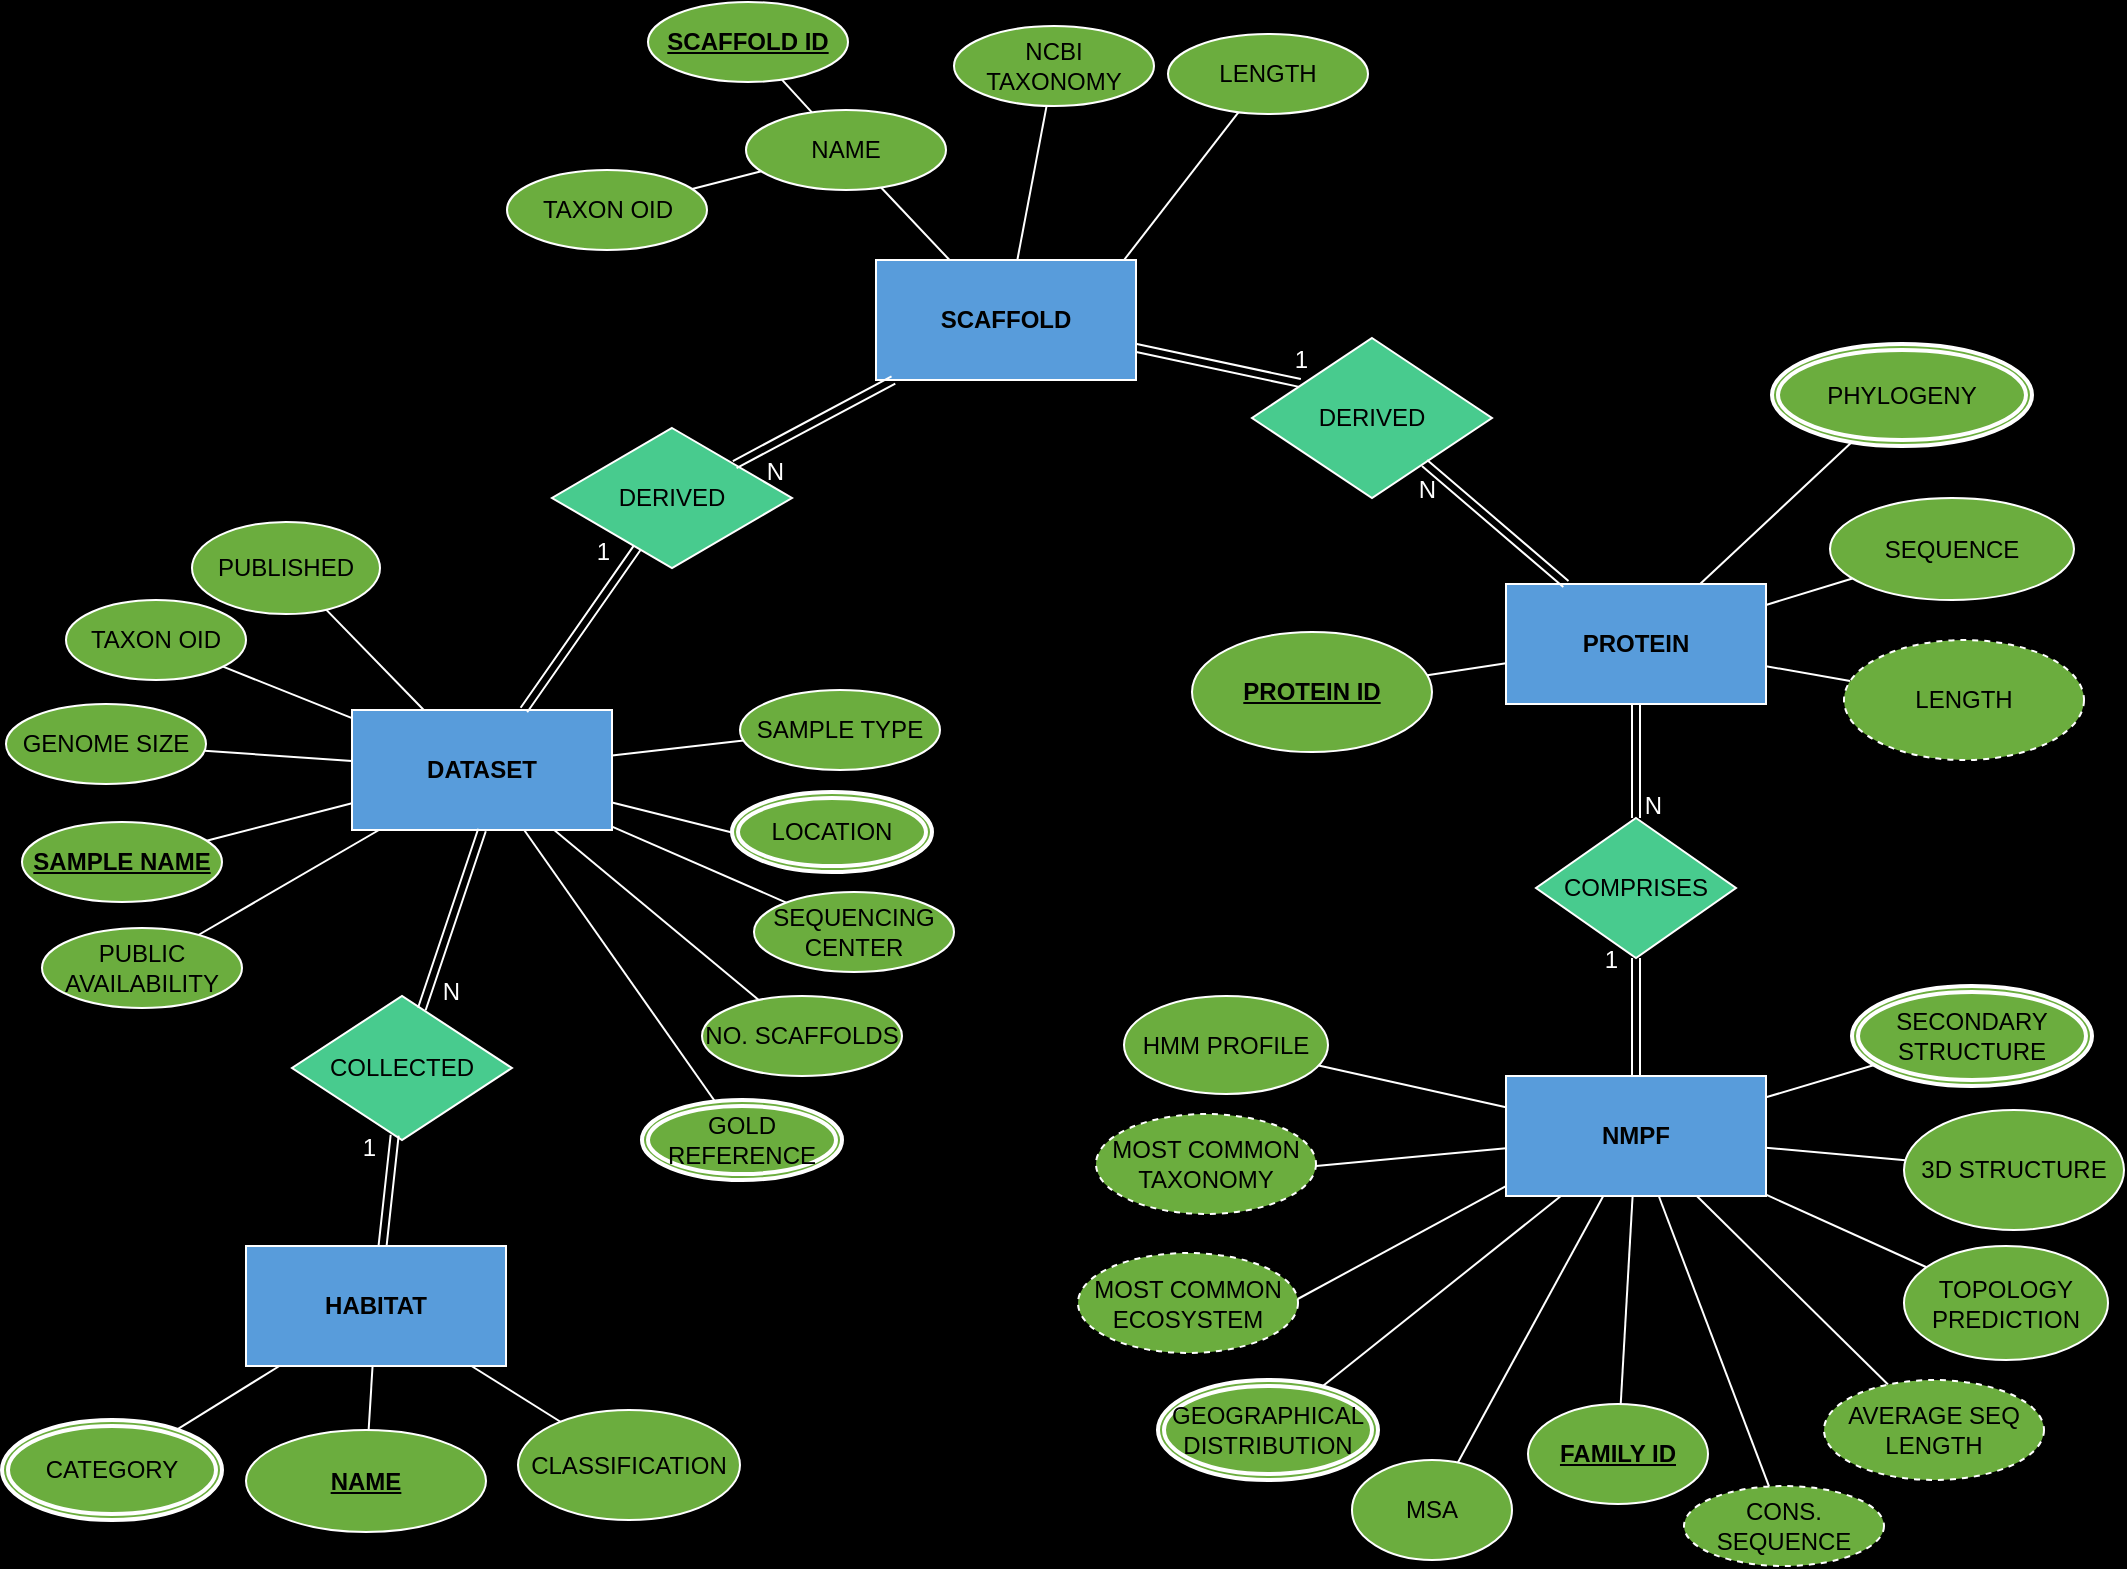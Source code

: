 <mxfile version="22.0.4" type="github">
  <diagram id="R2lEEEUBdFMjLlhIrx00" name="Page-1">
    <mxGraphModel dx="1266" dy="754" grid="0" gridSize="10" guides="1" tooltips="1" connect="0" arrows="1" fold="1" page="1" pageScale="1" pageWidth="1100" pageHeight="850" background="#000000" math="0" shadow="0" extFonts="Permanent Marker^https://fonts.googleapis.com/css?family=Permanent+Marker">
      <root>
        <mxCell id="0" />
        <mxCell id="1" parent="0" />
        <mxCell id="Yh4BVkky_7kEf2Jk04-v-1" value="NMPF" style="rounded=0;whiteSpace=wrap;html=1;labelBackgroundColor=none;fontFamily=Helvetica;strokeColor=#FFFFFF;fillColor=#589cdb;fontColor=#000000;fontStyle=1;" parent="1" vertex="1">
          <mxGeometry x="762" y="547" width="130" height="60" as="geometry" />
        </mxCell>
        <mxCell id="0KlBq7H0z7ffkpI3OsFQ-44" style="edgeStyle=none;shape=connector;rounded=0;orthogonalLoop=1;jettySize=auto;html=1;labelBackgroundColor=default;strokeColor=#FFFFFF;align=center;verticalAlign=middle;fontFamily=Helvetica;fontSize=11;fontColor=default;endArrow=none;endFill=0;" parent="1" source="Yh4BVkky_7kEf2Jk04-v-4" target="Yh4BVkky_7kEf2Jk04-v-1" edge="1">
          <mxGeometry relative="1" as="geometry" />
        </mxCell>
        <mxCell id="Yh4BVkky_7kEf2Jk04-v-4" value="MSA" style="ellipse;whiteSpace=wrap;html=1;rounded=0;labelBackgroundColor=none;fontFamily=Helvetica;strokeColor=#FFFFFF;fillColor=#6bad3e;gradientColor=none;fontColor=#000000;labelBorderColor=none;fontStyle=0;" parent="1" vertex="1">
          <mxGeometry x="685" y="739" width="80" height="50" as="geometry" />
        </mxCell>
        <mxCell id="0KlBq7H0z7ffkpI3OsFQ-39" style="edgeStyle=none;shape=connector;rounded=0;orthogonalLoop=1;jettySize=auto;html=1;labelBackgroundColor=default;strokeColor=#FFFFFF;align=center;verticalAlign=middle;fontFamily=Helvetica;fontSize=11;fontColor=default;endArrow=none;endFill=0;" parent="1" source="Yh4BVkky_7kEf2Jk04-v-5" target="Yh4BVkky_7kEf2Jk04-v-1" edge="1">
          <mxGeometry relative="1" as="geometry" />
        </mxCell>
        <mxCell id="Yh4BVkky_7kEf2Jk04-v-5" value="HMM PROFILE" style="ellipse;whiteSpace=wrap;html=1;rounded=0;labelBackgroundColor=none;fontFamily=Helvetica;strokeColor=#FFFFFF;fillColor=#6bad3e;fontColor=#000000;labelBorderColor=none;fontStyle=0;" parent="1" vertex="1">
          <mxGeometry x="571" y="507" width="102" height="49" as="geometry" />
        </mxCell>
        <mxCell id="0KlBq7H0z7ffkpI3OsFQ-48" style="edgeStyle=none;shape=connector;rounded=0;orthogonalLoop=1;jettySize=auto;html=1;labelBackgroundColor=default;strokeColor=#FFFFFF;align=center;verticalAlign=middle;fontFamily=Helvetica;fontSize=11;fontColor=default;endArrow=none;endFill=0;" parent="1" source="Yh4BVkky_7kEf2Jk04-v-7" target="Yh4BVkky_7kEf2Jk04-v-1" edge="1">
          <mxGeometry relative="1" as="geometry" />
        </mxCell>
        <mxCell id="Yh4BVkky_7kEf2Jk04-v-7" value="TOPOLOGY PREDICTION" style="ellipse;whiteSpace=wrap;html=1;rounded=0;labelBackgroundColor=none;direction=west;fontFamily=Helvetica;strokeColor=#FFFFFF;fillColor=#6bad3e;fontColor=#000000;labelBorderColor=none;fontStyle=0;" parent="1" vertex="1">
          <mxGeometry x="961" y="632" width="102" height="57" as="geometry" />
        </mxCell>
        <mxCell id="0KlBq7H0z7ffkpI3OsFQ-45" style="edgeStyle=none;shape=connector;rounded=0;orthogonalLoop=1;jettySize=auto;html=1;labelBackgroundColor=default;strokeColor=#FFFFFF;align=center;verticalAlign=middle;fontFamily=Helvetica;fontSize=11;fontColor=default;endArrow=none;endFill=0;" parent="1" source="Yh4BVkky_7kEf2Jk04-v-11" target="Yh4BVkky_7kEf2Jk04-v-1" edge="1">
          <mxGeometry relative="1" as="geometry" />
        </mxCell>
        <mxCell id="Yh4BVkky_7kEf2Jk04-v-11" value="&lt;u&gt;&lt;b&gt;FAMILY ID&lt;/b&gt;&lt;/u&gt;" style="ellipse;whiteSpace=wrap;html=1;rounded=0;labelBackgroundColor=none;fontFamily=Helvetica;fillColor=#6bad3e;gradientColor=none;strokeColor=#FFFFFF;fontColor=#000000;labelBorderColor=none;fontStyle=0;" parent="1" vertex="1">
          <mxGeometry x="773" y="711" width="90" height="50" as="geometry" />
        </mxCell>
        <mxCell id="Yh4BVkky_7kEf2Jk04-v-29" value="&lt;div&gt;PROTEIN&lt;/div&gt;" style="rounded=0;whiteSpace=wrap;html=1;labelBackgroundColor=none;fontFamily=Helvetica;labelBorderColor=none;fillColor=#589cdb;strokeColor=#FFFFFF;fontColor=#000000;fontStyle=1;" parent="1" vertex="1">
          <mxGeometry x="762" y="301" width="130" height="60" as="geometry" />
        </mxCell>
        <mxCell id="Yh4BVkky_7kEf2Jk04-v-31" value="COMPRISES" style="rhombus;whiteSpace=wrap;html=1;rounded=0;labelBackgroundColor=none;fontFamily=Helvetica;fillColor=#48cb8e;strokeColor=#FFFFFF;fontColor=#000000;" parent="1" vertex="1">
          <mxGeometry x="777" y="418" width="100" height="70" as="geometry" />
        </mxCell>
        <mxCell id="0KlBq7H0z7ffkpI3OsFQ-36" style="edgeStyle=none;shape=connector;rounded=0;orthogonalLoop=1;jettySize=auto;html=1;labelBackgroundColor=default;strokeColor=#FFFFFF;align=center;verticalAlign=middle;fontFamily=Helvetica;fontSize=11;fontColor=default;endArrow=none;endFill=0;" parent="1" source="_KlqRlnfx3LXGcyiwgws-1" target="Yh4BVkky_7kEf2Jk04-v-29" edge="1">
          <mxGeometry relative="1" as="geometry" />
        </mxCell>
        <mxCell id="_KlqRlnfx3LXGcyiwgws-1" value="SEQUENCE" style="ellipse;whiteSpace=wrap;html=1;labelBackgroundColor=none;fontFamily=Helvetica;labelBorderColor=none;fillColor=#6bad3e;strokeColor=#FFFFFF;fontColor=#000000;fontStyle=0;" parent="1" vertex="1">
          <mxGeometry x="924" y="258" width="122" height="51" as="geometry" />
        </mxCell>
        <mxCell id="0KlBq7H0z7ffkpI3OsFQ-38" style="edgeStyle=none;shape=connector;rounded=0;orthogonalLoop=1;jettySize=auto;html=1;labelBackgroundColor=default;strokeColor=#FFFFFF;align=center;verticalAlign=middle;fontFamily=Helvetica;fontSize=11;fontColor=default;endArrow=none;endFill=0;" parent="1" source="_KlqRlnfx3LXGcyiwgws-3" target="Yh4BVkky_7kEf2Jk04-v-29" edge="1">
          <mxGeometry relative="1" as="geometry" />
        </mxCell>
        <mxCell id="_KlqRlnfx3LXGcyiwgws-3" value="&lt;span&gt;&lt;u&gt;&lt;b&gt;PROTEIN ID&lt;/b&gt;&lt;/u&gt;&lt;/span&gt;" style="ellipse;whiteSpace=wrap;html=1;labelBackgroundColor=none;fontFamily=Helvetica;labelBorderColor=none;fillColor=#6bad3e;strokeColor=#FFFFFF;fontColor=#000000;fontStyle=0" parent="1" vertex="1">
          <mxGeometry x="605" y="325" width="120" height="60" as="geometry" />
        </mxCell>
        <mxCell id="d79e8XBhKQ2igxdSj6Hg-14" value="HABITAT" style="rounded=0;whiteSpace=wrap;html=1;labelBackgroundColor=none;fontFamily=Helvetica;fillColor=#589cdb;fontColor=#000000;strokeColor=#FFFFFF;fontStyle=1" parent="1" vertex="1">
          <mxGeometry x="132" y="632" width="130" height="60" as="geometry" />
        </mxCell>
        <mxCell id="d79e8XBhKQ2igxdSj6Hg-15" value="SCAFFOLD" style="rounded=0;whiteSpace=wrap;html=1;labelBackgroundColor=none;fontFamily=Helvetica;labelBorderColor=none;fillColor=#589cdb;strokeColor=#FFFFFF;fontColor=#000000;fontStyle=1;" parent="1" vertex="1">
          <mxGeometry x="447" y="139" width="130" height="60" as="geometry" />
        </mxCell>
        <mxCell id="d79e8XBhKQ2igxdSj6Hg-16" value="DATASET" style="rounded=0;whiteSpace=wrap;html=1;labelBackgroundColor=none;fontFamily=Helvetica;fillColor=#589cdb;strokeColor=#FFFFFF;fontColor=#000000;fontStyle=1;" parent="1" vertex="1">
          <mxGeometry x="185" y="364" width="130" height="60" as="geometry" />
        </mxCell>
        <mxCell id="0KlBq7H0z7ffkpI3OsFQ-49" style="edgeStyle=none;shape=connector;rounded=0;orthogonalLoop=1;jettySize=auto;html=1;labelBackgroundColor=default;strokeColor=#FFFFFF;align=center;verticalAlign=middle;fontFamily=Helvetica;fontSize=11;fontColor=default;endArrow=none;endFill=0;" parent="1" source="7EveSGwWqRpmitjXYDmx-1" target="Yh4BVkky_7kEf2Jk04-v-1" edge="1">
          <mxGeometry relative="1" as="geometry" />
        </mxCell>
        <mxCell id="7EveSGwWqRpmitjXYDmx-1" value="3D STRUCTURE" style="ellipse;whiteSpace=wrap;html=1;align=center;labelBackgroundColor=none;fontFamily=Helvetica;fillColor=#6bad3e;strokeColor=#FFFFFF;fontColor=#000000;labelBorderColor=none;fontStyle=0;" parent="1" vertex="1">
          <mxGeometry x="961" y="564" width="110" height="60" as="geometry" />
        </mxCell>
        <mxCell id="0KlBq7H0z7ffkpI3OsFQ-20" style="edgeStyle=none;shape=connector;rounded=0;orthogonalLoop=1;jettySize=auto;html=1;labelBackgroundColor=default;strokeColor=#FFFFFF;align=center;verticalAlign=middle;fontFamily=Helvetica;fontSize=11;fontColor=default;endArrow=none;endFill=0;" parent="1" source="d79e8XBhKQ2igxdSj6Hg-28" target="d79e8XBhKQ2igxdSj6Hg-16" edge="1">
          <mxGeometry relative="1" as="geometry" />
        </mxCell>
        <mxCell id="d79e8XBhKQ2igxdSj6Hg-28" value="TAXON OID" style="ellipse;whiteSpace=wrap;html=1;align=center;labelBackgroundColor=none;fontFamily=Helvetica;fillColor=#6bad3e;strokeColor=#FFFFFF;fontColor=#000000;labelBorderColor=none;fontStyle=0;" parent="1" vertex="1">
          <mxGeometry x="42" y="309" width="90" height="40" as="geometry" />
        </mxCell>
        <mxCell id="0KlBq7H0z7ffkpI3OsFQ-31" style="edgeStyle=none;shape=connector;rounded=0;orthogonalLoop=1;jettySize=auto;html=1;labelBackgroundColor=default;strokeColor=#FFFFFF;align=center;verticalAlign=middle;fontFamily=Helvetica;fontSize=11;fontColor=default;endArrow=none;endFill=0;" parent="1" source="d79e8XBhKQ2igxdSj6Hg-29" target="R8yv3j7y8IBAC_rJrTb6-1" edge="1">
          <mxGeometry relative="1" as="geometry" />
        </mxCell>
        <mxCell id="d79e8XBhKQ2igxdSj6Hg-29" value="&lt;u&gt;&lt;b&gt;SCAFFOLD ID&lt;/b&gt;&lt;/u&gt;" style="ellipse;whiteSpace=wrap;html=1;align=center;labelBackgroundColor=none;fontFamily=Helvetica;strokeColor=#FFFFFF;fillColor=#6bad3e;fontColor=#000000;labelBorderColor=none;fontStyle=0;" parent="1" vertex="1">
          <mxGeometry x="333" y="10" width="100" height="40" as="geometry" />
        </mxCell>
        <mxCell id="0KlBq7H0z7ffkpI3OsFQ-34" style="edgeStyle=none;shape=connector;rounded=0;orthogonalLoop=1;jettySize=auto;html=1;labelBackgroundColor=default;strokeColor=#FFFFFF;align=center;verticalAlign=middle;fontFamily=Helvetica;fontSize=11;fontColor=default;endArrow=none;endFill=0;entryX=0.954;entryY=0;entryDx=0;entryDy=0;entryPerimeter=0;" parent="1" source="d79e8XBhKQ2igxdSj6Hg-36" target="d79e8XBhKQ2igxdSj6Hg-15" edge="1">
          <mxGeometry relative="1" as="geometry" />
        </mxCell>
        <mxCell id="d79e8XBhKQ2igxdSj6Hg-36" value="LENGTH" style="ellipse;whiteSpace=wrap;html=1;align=center;labelBackgroundColor=none;fontFamily=Helvetica;labelBorderColor=none;fillColor=#6bad3e;strokeColor=#FFFFFF;fontColor=#000000;fontStyle=0;" parent="1" vertex="1">
          <mxGeometry x="593" y="26" width="100" height="40" as="geometry" />
        </mxCell>
        <mxCell id="0KlBq7H0z7ffkpI3OsFQ-33" style="edgeStyle=none;shape=connector;rounded=0;orthogonalLoop=1;jettySize=auto;html=1;labelBackgroundColor=default;strokeColor=#FFFFFF;align=center;verticalAlign=middle;fontFamily=Helvetica;fontSize=11;fontColor=default;endArrow=none;endFill=0;" parent="1" source="d79e8XBhKQ2igxdSj6Hg-38" target="d79e8XBhKQ2igxdSj6Hg-15" edge="1">
          <mxGeometry relative="1" as="geometry" />
        </mxCell>
        <mxCell id="d79e8XBhKQ2igxdSj6Hg-38" value="NCBI TAXONOMY" style="ellipse;whiteSpace=wrap;html=1;align=center;labelBackgroundColor=none;fontFamily=Helvetica;labelBorderColor=none;strokeColor=#FFFFFF;fillColor=#6bad3e;fontColor=#000000;fontStyle=0;" parent="1" vertex="1">
          <mxGeometry x="486" y="22" width="100" height="40" as="geometry" />
        </mxCell>
        <mxCell id="d79e8XBhKQ2igxdSj6Hg-41" value="DERIVED" style="shape=rhombus;perimeter=rhombusPerimeter;whiteSpace=wrap;html=1;align=center;labelBackgroundColor=none;fontFamily=Helvetica;labelBorderColor=none;fillColor=#48cb8e;strokeColor=#FFFFFF;fontColor=#000000;rounded=0;" parent="1" vertex="1">
          <mxGeometry x="635" y="178" width="120" height="80" as="geometry" />
        </mxCell>
        <mxCell id="0KlBq7H0z7ffkpI3OsFQ-18" style="edgeStyle=none;shape=connector;rounded=0;orthogonalLoop=1;jettySize=auto;html=1;labelBackgroundColor=default;strokeColor=#FFFFFF;align=center;verticalAlign=middle;fontFamily=Helvetica;fontSize=11;fontColor=default;endArrow=none;endFill=0;" parent="1" source="d79e8XBhKQ2igxdSj6Hg-43" target="d79e8XBhKQ2igxdSj6Hg-16" edge="1">
          <mxGeometry relative="1" as="geometry" />
        </mxCell>
        <mxCell id="d79e8XBhKQ2igxdSj6Hg-43" value="&lt;u&gt;&lt;b&gt;SAMPLE NAME&lt;/b&gt;&lt;/u&gt;" style="ellipse;whiteSpace=wrap;html=1;align=center;labelBackgroundColor=none;fontFamily=Helvetica;fillColor=#6bad3e;strokeColor=#FFFFFF;fontColor=#000000;labelBorderColor=none;fontStyle=0;" parent="1" vertex="1">
          <mxGeometry x="20" y="420" width="100" height="40" as="geometry" />
        </mxCell>
        <mxCell id="0KlBq7H0z7ffkpI3OsFQ-22" style="edgeStyle=none;shape=connector;rounded=0;orthogonalLoop=1;jettySize=auto;html=1;labelBackgroundColor=default;strokeColor=#FFFFFF;align=center;verticalAlign=middle;fontFamily=Helvetica;fontSize=11;fontColor=default;endArrow=none;endFill=0;" parent="1" source="d79e8XBhKQ2igxdSj6Hg-44" target="d79e8XBhKQ2igxdSj6Hg-16" edge="1">
          <mxGeometry relative="1" as="geometry" />
        </mxCell>
        <mxCell id="d79e8XBhKQ2igxdSj6Hg-44" value="SAMPLE TYPE" style="ellipse;whiteSpace=wrap;html=1;align=center;labelBackgroundColor=none;fontFamily=Helvetica;labelBorderColor=none;fillColor=#6bad3e;strokeColor=#FFFFFF;fontColor=#000000;fontStyle=0;" parent="1" vertex="1">
          <mxGeometry x="379" y="354" width="100" height="40" as="geometry" />
        </mxCell>
        <mxCell id="0KlBq7H0z7ffkpI3OsFQ-23" style="edgeStyle=none;shape=connector;rounded=0;orthogonalLoop=1;jettySize=auto;html=1;labelBackgroundColor=default;strokeColor=#FFFFFF;align=center;verticalAlign=middle;fontFamily=Helvetica;fontSize=11;fontColor=default;endArrow=none;endFill=0;exitX=0.03;exitY=0.525;exitDx=0;exitDy=0;exitPerimeter=0;" parent="1" source="Kpe2y5wFK3_2QbmaVthL-3" target="d79e8XBhKQ2igxdSj6Hg-16" edge="1">
          <mxGeometry relative="1" as="geometry">
            <mxPoint x="401.056" y="443.541" as="sourcePoint" />
          </mxGeometry>
        </mxCell>
        <mxCell id="0KlBq7H0z7ffkpI3OsFQ-24" style="edgeStyle=none;shape=connector;rounded=0;orthogonalLoop=1;jettySize=auto;html=1;labelBackgroundColor=default;strokeColor=#FFFFFF;align=center;verticalAlign=middle;fontFamily=Helvetica;fontSize=11;fontColor=default;endArrow=none;endFill=0;" parent="1" source="d79e8XBhKQ2igxdSj6Hg-46" target="d79e8XBhKQ2igxdSj6Hg-16" edge="1">
          <mxGeometry relative="1" as="geometry" />
        </mxCell>
        <mxCell id="d79e8XBhKQ2igxdSj6Hg-46" value="&lt;div&gt;SEQUENCING CENTER&lt;/div&gt;" style="ellipse;whiteSpace=wrap;html=1;align=center;labelBackgroundColor=none;fontFamily=Helvetica;fillColor=#6bad3e;strokeColor=#FFFFFF;fontColor=#000000;labelBorderColor=none;fontStyle=0;" parent="1" vertex="1">
          <mxGeometry x="386" y="455" width="100" height="40" as="geometry" />
        </mxCell>
        <mxCell id="0KlBq7H0z7ffkpI3OsFQ-21" style="edgeStyle=none;shape=connector;rounded=0;orthogonalLoop=1;jettySize=auto;html=1;labelBackgroundColor=default;strokeColor=#FFFFFF;align=center;verticalAlign=middle;fontFamily=Helvetica;fontSize=11;fontColor=default;endArrow=none;endFill=0;" parent="1" source="d79e8XBhKQ2igxdSj6Hg-48" target="d79e8XBhKQ2igxdSj6Hg-16" edge="1">
          <mxGeometry relative="1" as="geometry" />
        </mxCell>
        <mxCell id="d79e8XBhKQ2igxdSj6Hg-48" value="PUBLISHED" style="ellipse;whiteSpace=wrap;html=1;align=center;labelBackgroundColor=none;fontFamily=Helvetica;fillColor=#6bad3e;strokeColor=#FFFFFF;fontColor=#000000;labelBorderColor=none;fontStyle=0;" parent="1" vertex="1">
          <mxGeometry x="105" y="270" width="94" height="46" as="geometry" />
        </mxCell>
        <mxCell id="0KlBq7H0z7ffkpI3OsFQ-17" style="edgeStyle=none;shape=connector;rounded=0;orthogonalLoop=1;jettySize=auto;html=1;labelBackgroundColor=default;strokeColor=#FFFFFF;align=center;verticalAlign=middle;fontFamily=Helvetica;fontSize=11;fontColor=default;endArrow=none;endFill=0;" parent="1" source="d79e8XBhKQ2igxdSj6Hg-49" target="d79e8XBhKQ2igxdSj6Hg-16" edge="1">
          <mxGeometry relative="1" as="geometry" />
        </mxCell>
        <mxCell id="d79e8XBhKQ2igxdSj6Hg-49" value="PUBLIC AVAILABILITY" style="ellipse;whiteSpace=wrap;html=1;align=center;labelBackgroundColor=none;fontFamily=Helvetica;fillColor=#6bad3e;strokeColor=#FFFFFF;fontColor=#000000;labelBorderColor=none;fontStyle=0;" parent="1" vertex="1">
          <mxGeometry x="30" y="473" width="100" height="40" as="geometry" />
        </mxCell>
        <mxCell id="0KlBq7H0z7ffkpI3OsFQ-19" style="edgeStyle=none;shape=connector;rounded=0;orthogonalLoop=1;jettySize=auto;html=1;labelBackgroundColor=default;strokeColor=#FFFFFF;align=center;verticalAlign=middle;fontFamily=Helvetica;fontSize=11;fontColor=default;endArrow=none;endFill=0;" parent="1" source="d79e8XBhKQ2igxdSj6Hg-50" target="d79e8XBhKQ2igxdSj6Hg-16" edge="1">
          <mxGeometry relative="1" as="geometry" />
        </mxCell>
        <mxCell id="d79e8XBhKQ2igxdSj6Hg-50" value="GENOME SIZE" style="ellipse;whiteSpace=wrap;html=1;align=center;labelBackgroundColor=none;fontFamily=Helvetica;fillColor=#6bad3e;strokeColor=#FFFFFF;fontColor=#000000;labelBorderColor=none;fontStyle=0;" parent="1" vertex="1">
          <mxGeometry x="12" y="361" width="100" height="40" as="geometry" />
        </mxCell>
        <mxCell id="d79e8XBhKQ2igxdSj6Hg-52" value="&lt;div&gt;NO. SCAFFOLDS&lt;/div&gt;" style="ellipse;whiteSpace=wrap;html=1;align=center;labelBackgroundColor=none;fontFamily=Helvetica;fillColor=#6bad3e;strokeColor=#FFFFFF;fontColor=#000000;labelBorderColor=none;fontStyle=0;" parent="1" vertex="1">
          <mxGeometry x="360" y="507" width="100" height="40" as="geometry" />
        </mxCell>
        <mxCell id="0KlBq7H0z7ffkpI3OsFQ-28" style="edgeStyle=none;shape=connector;rounded=0;orthogonalLoop=1;jettySize=auto;html=1;labelBackgroundColor=default;strokeColor=#FFFFFF;align=center;verticalAlign=middle;fontFamily=Helvetica;fontSize=11;fontColor=default;endArrow=none;endFill=0;" parent="1" source="d79e8XBhKQ2igxdSj6Hg-66" target="d79e8XBhKQ2igxdSj6Hg-14" edge="1">
          <mxGeometry relative="1" as="geometry" />
        </mxCell>
        <mxCell id="d79e8XBhKQ2igxdSj6Hg-66" value="&lt;u&gt;&lt;b&gt;NAME&lt;/b&gt;&lt;/u&gt;" style="ellipse;whiteSpace=wrap;html=1;align=center;labelBackgroundColor=none;fontFamily=Helvetica;fillColor=#6bad3e;strokeColor=#FFFFFF;fontColor=#000000;labelBorderColor=none;fontStyle=0;" parent="1" vertex="1">
          <mxGeometry x="132" y="724" width="120" height="51" as="geometry" />
        </mxCell>
        <mxCell id="0KlBq7H0z7ffkpI3OsFQ-29" style="edgeStyle=none;shape=connector;rounded=0;orthogonalLoop=1;jettySize=auto;html=1;labelBackgroundColor=default;strokeColor=#FFFFFF;align=center;verticalAlign=middle;fontFamily=Helvetica;fontSize=11;fontColor=default;endArrow=none;endFill=0;" parent="1" source="d79e8XBhKQ2igxdSj6Hg-67" target="d79e8XBhKQ2igxdSj6Hg-14" edge="1">
          <mxGeometry relative="1" as="geometry" />
        </mxCell>
        <mxCell id="d79e8XBhKQ2igxdSj6Hg-67" value="CLASSIFICATION" style="ellipse;whiteSpace=wrap;html=1;align=center;labelBackgroundColor=none;fontFamily=Helvetica;fillColor=#6bad3e;strokeColor=#FFFFFF;fontColor=#000000;labelBorderColor=none;fontStyle=0;" parent="1" vertex="1">
          <mxGeometry x="268" y="714" width="111" height="55" as="geometry" />
        </mxCell>
        <mxCell id="d79e8XBhKQ2igxdSj6Hg-73" value="COLLECTED" style="shape=rhombus;perimeter=rhombusPerimeter;whiteSpace=wrap;html=1;align=center;direction=south;labelBackgroundColor=none;fontFamily=Helvetica;fillColor=#48cb8e;strokeColor=#FFFFFF;fontColor=#000000;rounded=0;" parent="1" vertex="1">
          <mxGeometry x="155" y="507" width="110" height="72" as="geometry" />
        </mxCell>
        <mxCell id="d79e8XBhKQ2igxdSj6Hg-80" value="DERIVED" style="shape=rhombus;perimeter=rhombusPerimeter;whiteSpace=wrap;html=1;align=center;labelBackgroundColor=none;fontFamily=Helvetica;labelBorderColor=none;fillColor=#48cb8e;strokeColor=#FFFFFF;fontColor=#000000;rounded=0;" parent="1" vertex="1">
          <mxGeometry x="285" y="223" width="120" height="70" as="geometry" />
        </mxCell>
        <mxCell id="0KlBq7H0z7ffkpI3OsFQ-32" style="edgeStyle=none;shape=connector;rounded=0;orthogonalLoop=1;jettySize=auto;html=1;labelBackgroundColor=default;strokeColor=#FFFFFF;align=center;verticalAlign=middle;fontFamily=Helvetica;fontSize=11;fontColor=default;endArrow=none;endFill=0;" parent="1" source="R8yv3j7y8IBAC_rJrTb6-1" target="d79e8XBhKQ2igxdSj6Hg-15" edge="1">
          <mxGeometry relative="1" as="geometry" />
        </mxCell>
        <mxCell id="R8yv3j7y8IBAC_rJrTb6-1" value="ΝΑΜΕ" style="ellipse;whiteSpace=wrap;html=1;align=center;labelBackgroundColor=none;fontFamily=Helvetica;labelBorderColor=none;strokeColor=#FFFFFF;fillColor=#6bad3e;fontColor=#000000;fontStyle=0;" parent="1" vertex="1">
          <mxGeometry x="382" y="64" width="100" height="40" as="geometry" />
        </mxCell>
        <mxCell id="0KlBq7H0z7ffkpI3OsFQ-47" style="edgeStyle=none;shape=connector;rounded=0;orthogonalLoop=1;jettySize=auto;html=1;labelBackgroundColor=default;strokeColor=#FFFFFF;align=center;verticalAlign=middle;fontFamily=Helvetica;fontSize=11;fontColor=default;endArrow=none;endFill=0;" parent="1" source="HY7Dbg6rA6W7Nj4UcRwg-1" target="Yh4BVkky_7kEf2Jk04-v-1" edge="1">
          <mxGeometry relative="1" as="geometry" />
        </mxCell>
        <mxCell id="HY7Dbg6rA6W7Nj4UcRwg-1" value="AVERAGE SEQ LENGTH" style="ellipse;whiteSpace=wrap;html=1;align=center;dashed=1;labelBackgroundColor=none;fontFamily=Helvetica;fillColor=#6bad3e;gradientColor=none;strokeColor=#FFFFFF;fontColor=#000000;labelBorderColor=none;fontStyle=0;" parent="1" vertex="1">
          <mxGeometry x="921" y="699" width="110" height="50" as="geometry" />
        </mxCell>
        <mxCell id="0KlBq7H0z7ffkpI3OsFQ-27" style="edgeStyle=none;shape=connector;rounded=0;orthogonalLoop=1;jettySize=auto;html=1;labelBackgroundColor=default;strokeColor=#FFFFFF;align=center;verticalAlign=middle;fontFamily=Helvetica;fontSize=11;fontColor=default;endArrow=none;endFill=0;" parent="1" source="R8yv3j7y8IBAC_rJrTb6-2" target="d79e8XBhKQ2igxdSj6Hg-14" edge="1">
          <mxGeometry relative="1" as="geometry" />
        </mxCell>
        <mxCell id="R8yv3j7y8IBAC_rJrTb6-2" value="CATEGORY" style="ellipse;shape=doubleEllipse;margin=3;whiteSpace=wrap;html=1;align=center;labelBackgroundColor=none;fontFamily=Helvetica;fillColor=#6bad3e;strokeColor=#FFFFFF;fontColor=#000000;labelBorderColor=none;fontStyle=0;strokeWidth=2;" parent="1" vertex="1">
          <mxGeometry x="10" y="719" width="110" height="50" as="geometry" />
        </mxCell>
        <mxCell id="0KlBq7H0z7ffkpI3OsFQ-26" style="edgeStyle=none;shape=connector;rounded=0;orthogonalLoop=1;jettySize=auto;html=1;labelBackgroundColor=default;strokeColor=#FFFFFF;align=center;verticalAlign=middle;fontFamily=Helvetica;fontSize=11;fontColor=default;endArrow=none;endFill=0;" parent="1" source="R8yv3j7y8IBAC_rJrTb6-3" target="d79e8XBhKQ2igxdSj6Hg-16" edge="1">
          <mxGeometry relative="1" as="geometry" />
        </mxCell>
        <mxCell id="R8yv3j7y8IBAC_rJrTb6-3" value="GOLD REFERENCE" style="ellipse;shape=doubleEllipse;margin=3;whiteSpace=wrap;html=1;align=center;labelBackgroundColor=none;fontFamily=Helvetica;fillColor=#6bad3e;strokeColor=#FFFFFF;fontColor=#000000;labelBorderColor=none;fontStyle=0;strokeWidth=2;" parent="1" vertex="1">
          <mxGeometry x="330" y="559" width="100" height="40" as="geometry" />
        </mxCell>
        <mxCell id="0KlBq7H0z7ffkpI3OsFQ-43" style="edgeStyle=none;shape=connector;rounded=0;orthogonalLoop=1;jettySize=auto;html=1;labelBackgroundColor=default;strokeColor=#FFFFFF;align=center;verticalAlign=middle;fontFamily=Helvetica;fontSize=11;fontColor=default;endArrow=none;endFill=0;" parent="1" source="R8yv3j7y8IBAC_rJrTb6-4" target="Yh4BVkky_7kEf2Jk04-v-1" edge="1">
          <mxGeometry relative="1" as="geometry" />
        </mxCell>
        <mxCell id="R8yv3j7y8IBAC_rJrTb6-4" value="GEOGRAPHICAL DISTRIBUTION" style="ellipse;shape=doubleEllipse;margin=3;whiteSpace=wrap;html=1;align=center;labelBackgroundColor=none;fontFamily=Helvetica;strokeColor=#FFFFFF;fillColor=#6bad3e;fontColor=#000000;labelBorderColor=none;fontStyle=0;strokeWidth=2;" parent="1" vertex="1">
          <mxGeometry x="588" y="699" width="110" height="50" as="geometry" />
        </mxCell>
        <mxCell id="0KlBq7H0z7ffkpI3OsFQ-41" style="edgeStyle=none;shape=connector;rounded=0;orthogonalLoop=1;jettySize=auto;html=1;labelBackgroundColor=default;strokeColor=#FFFFFF;align=center;verticalAlign=middle;fontFamily=Helvetica;fontSize=11;fontColor=default;endArrow=none;endFill=0;exitX=0.982;exitY=0.48;exitDx=0;exitDy=0;exitPerimeter=0;entryX=0;entryY=0.917;entryDx=0;entryDy=0;entryPerimeter=0;" parent="1" source="Kpe2y5wFK3_2QbmaVthL-2" target="Yh4BVkky_7kEf2Jk04-v-1" edge="1">
          <mxGeometry relative="1" as="geometry">
            <mxPoint x="695.232" y="720.494" as="sourcePoint" />
          </mxGeometry>
        </mxCell>
        <mxCell id="0KlBq7H0z7ffkpI3OsFQ-50" style="edgeStyle=none;shape=connector;rounded=0;orthogonalLoop=1;jettySize=auto;html=1;labelBackgroundColor=default;strokeColor=#FFFFFF;align=center;verticalAlign=middle;fontFamily=Helvetica;fontSize=11;fontColor=default;endArrow=none;endFill=0;" parent="1" source="R8yv3j7y8IBAC_rJrTb6-6" target="Yh4BVkky_7kEf2Jk04-v-1" edge="1">
          <mxGeometry relative="1" as="geometry" />
        </mxCell>
        <mxCell id="R8yv3j7y8IBAC_rJrTb6-6" value="SECONDARY STRUCTURE" style="ellipse;shape=doubleEllipse;margin=3;whiteSpace=wrap;html=1;align=center;labelBackgroundColor=none;fontFamily=Helvetica;fillColor=#6bad3e;strokeColor=#FFFFFF;fontColor=#000000;labelBorderColor=none;fontStyle=0;strokeWidth=2;" parent="1" vertex="1">
          <mxGeometry x="935" y="502" width="120" height="50" as="geometry" />
        </mxCell>
        <mxCell id="0KlBq7H0z7ffkpI3OsFQ-40" style="edgeStyle=none;shape=connector;rounded=0;orthogonalLoop=1;jettySize=auto;html=1;labelBackgroundColor=default;strokeColor=#FFFFFF;align=center;verticalAlign=middle;fontFamily=Helvetica;fontSize=11;fontColor=default;endArrow=none;endFill=0;exitX=1;exitY=0.52;exitDx=0;exitDy=0;exitPerimeter=0;" parent="1" source="Kpe2y5wFK3_2QbmaVthL-5" target="Yh4BVkky_7kEf2Jk04-v-1" edge="1">
          <mxGeometry relative="1" as="geometry">
            <mxPoint x="687.643" y="670.3" as="sourcePoint" />
          </mxGeometry>
        </mxCell>
        <mxCell id="0KlBq7H0z7ffkpI3OsFQ-46" style="edgeStyle=none;shape=connector;rounded=0;orthogonalLoop=1;jettySize=auto;html=1;labelBackgroundColor=default;strokeColor=#FFFFFF;align=center;verticalAlign=middle;fontFamily=Helvetica;fontSize=11;fontColor=default;endArrow=none;endFill=0;" parent="1" source="3lu_bXjI-AjVLZ6_Voox-1" target="Yh4BVkky_7kEf2Jk04-v-1" edge="1">
          <mxGeometry relative="1" as="geometry" />
        </mxCell>
        <mxCell id="3lu_bXjI-AjVLZ6_Voox-1" value="CONS. SEQUENCE" style="ellipse;whiteSpace=wrap;html=1;align=center;dashed=1;labelBackgroundColor=none;fontFamily=Helvetica;strokeColor=#FFFFFF;fillColor=#6bad3e;gradientColor=none;fontColor=#000000;labelBorderColor=none;fontStyle=0;" parent="1" vertex="1">
          <mxGeometry x="851" y="752" width="100" height="40" as="geometry" />
        </mxCell>
        <mxCell id="0KlBq7H0z7ffkpI3OsFQ-30" style="edgeStyle=none;shape=connector;rounded=0;orthogonalLoop=1;jettySize=auto;html=1;labelBackgroundColor=default;strokeColor=#FFFFFF;align=center;verticalAlign=middle;fontFamily=Helvetica;fontSize=11;fontColor=default;endArrow=none;endFill=0;" parent="1" source="0Xb8Ie2mT24lhCVPNa7t-3" target="R8yv3j7y8IBAC_rJrTb6-1" edge="1">
          <mxGeometry relative="1" as="geometry" />
        </mxCell>
        <mxCell id="0Xb8Ie2mT24lhCVPNa7t-3" value="TAXON OID" style="ellipse;whiteSpace=wrap;html=1;align=center;labelBackgroundColor=none;fontFamily=Helvetica;strokeColor=#FFFFFF;fillColor=#6bad3e;fontColor=#000000;labelBorderColor=none;fontStyle=0;" parent="1" vertex="1">
          <mxGeometry x="262.5" y="94" width="100" height="40" as="geometry" />
        </mxCell>
        <mxCell id="0Xb8Ie2mT24lhCVPNa7t-8" value="" style="shape=link;html=1;rounded=0;width=4;labelBackgroundColor=none;fontFamily=Helvetica;strokeColor=#FFFFFF;fontColor=#FFFFFF;" parent="1" source="d79e8XBhKQ2igxdSj6Hg-16" target="d79e8XBhKQ2igxdSj6Hg-80" edge="1">
          <mxGeometry relative="1" as="geometry">
            <mxPoint x="253" y="449" as="sourcePoint" />
            <mxPoint x="397" y="143" as="targetPoint" />
          </mxGeometry>
        </mxCell>
        <mxCell id="0Xb8Ie2mT24lhCVPNa7t-9" value="1" style="resizable=0;html=1;whiteSpace=wrap;align=right;verticalAlign=bottom;labelBackgroundColor=none;fontFamily=Helvetica;fontColor=#FFFFFF;" parent="0Xb8Ie2mT24lhCVPNa7t-8" connectable="0" vertex="1">
          <mxGeometry relative="1" as="geometry">
            <mxPoint x="16" y="-30" as="offset" />
          </mxGeometry>
        </mxCell>
        <mxCell id="0Xb8Ie2mT24lhCVPNa7t-10" value="" style="shape=link;html=1;rounded=0;entryX=0.5;entryY=1;entryDx=0;entryDy=0;labelBackgroundColor=none;fontFamily=Helvetica;strokeColor=#FFFFFF;fontColor=#FFFFFF;" parent="1" source="d79e8XBhKQ2igxdSj6Hg-73" target="d79e8XBhKQ2igxdSj6Hg-16" edge="1">
          <mxGeometry relative="1" as="geometry">
            <mxPoint x="104" y="564" as="sourcePoint" />
            <mxPoint x="439.01" y="321" as="targetPoint" />
          </mxGeometry>
        </mxCell>
        <mxCell id="0Xb8Ie2mT24lhCVPNa7t-11" value="Ν" style="resizable=0;html=1;whiteSpace=wrap;align=right;verticalAlign=bottom;labelBackgroundColor=none;fontFamily=Helvetica;fontColor=#FFFFFF;" parent="0Xb8Ie2mT24lhCVPNa7t-10" connectable="0" vertex="1">
          <mxGeometry relative="1" as="geometry">
            <mxPoint x="6" y="45" as="offset" />
          </mxGeometry>
        </mxCell>
        <mxCell id="0Xb8Ie2mT24lhCVPNa7t-12" value="" style="shape=link;html=1;rounded=0;labelBackgroundColor=none;fontFamily=Helvetica;strokeColor=#FFFFFF;fontColor=#FFFFFF;" parent="1" source="d79e8XBhKQ2igxdSj6Hg-14" target="d79e8XBhKQ2igxdSj6Hg-73" edge="1">
          <mxGeometry relative="1" as="geometry">
            <mxPoint x="449.01" y="618" as="sourcePoint" />
            <mxPoint x="449.01" y="548" as="targetPoint" />
          </mxGeometry>
        </mxCell>
        <mxCell id="0Xb8Ie2mT24lhCVPNa7t-13" value="1" style="resizable=0;html=1;whiteSpace=wrap;align=right;verticalAlign=bottom;labelBackgroundColor=none;fontFamily=Helvetica;fontColor=#FFFFFF;" parent="0Xb8Ie2mT24lhCVPNa7t-12" connectable="0" vertex="1">
          <mxGeometry relative="1" as="geometry">
            <mxPoint x="-5" y="-13" as="offset" />
          </mxGeometry>
        </mxCell>
        <mxCell id="0Xb8Ie2mT24lhCVPNa7t-14" value="" style="shape=link;html=1;rounded=0;labelBackgroundColor=none;fontFamily=Helvetica;labelBorderColor=none;strokeColor=#FFFFFF;fontColor=#FFFFFF;entryX=0.2;entryY=0.281;entryDx=0;entryDy=0;entryPerimeter=0;" parent="1" source="d79e8XBhKQ2igxdSj6Hg-15" target="d79e8XBhKQ2igxdSj6Hg-41" edge="1">
          <mxGeometry relative="1" as="geometry">
            <mxPoint x="442" y="280" as="sourcePoint" />
            <mxPoint x="440" y="210" as="targetPoint" />
          </mxGeometry>
        </mxCell>
        <mxCell id="0Xb8Ie2mT24lhCVPNa7t-15" value="1" style="resizable=0;html=1;whiteSpace=wrap;align=right;verticalAlign=bottom;labelBackgroundColor=none;fontFamily=Helvetica;labelBorderColor=none;fontColor=#FFFFFF;" parent="0Xb8Ie2mT24lhCVPNa7t-14" connectable="0" vertex="1">
          <mxGeometry relative="1" as="geometry">
            <mxPoint x="46" y="6" as="offset" />
          </mxGeometry>
        </mxCell>
        <mxCell id="0Xb8Ie2mT24lhCVPNa7t-17" value="" style="shape=link;html=1;rounded=0;labelBackgroundColor=none;fontFamily=Helvetica;strokeColor=#FFFFFF;" parent="1" source="Yh4BVkky_7kEf2Jk04-v-31" target="Yh4BVkky_7kEf2Jk04-v-1" edge="1">
          <mxGeometry relative="1" as="geometry">
            <mxPoint x="442.01" y="-150" as="sourcePoint" />
            <mxPoint x="442.01" y="-220" as="targetPoint" />
          </mxGeometry>
        </mxCell>
        <mxCell id="0Xb8Ie2mT24lhCVPNa7t-18" value="1" style="resizable=0;html=1;whiteSpace=wrap;align=right;verticalAlign=bottom;labelBackgroundColor=none;fontFamily=Helvetica;fontColor=#FFFFFF;" parent="0Xb8Ie2mT24lhCVPNa7t-17" connectable="0" vertex="1">
          <mxGeometry relative="1" as="geometry">
            <mxPoint x="-8" y="-20" as="offset" />
          </mxGeometry>
        </mxCell>
        <mxCell id="0Xb8Ie2mT24lhCVPNa7t-19" value="" style="shape=link;html=1;rounded=0;labelBackgroundColor=none;fontFamily=Helvetica;labelBorderColor=none;strokeColor=#FFFFFF;fontColor=#FFFFFF;" parent="1" source="d79e8XBhKQ2igxdSj6Hg-80" target="d79e8XBhKQ2igxdSj6Hg-15" edge="1">
          <mxGeometry relative="1" as="geometry">
            <mxPoint x="550" y="380" as="sourcePoint" />
            <mxPoint x="550" y="330" as="targetPoint" />
          </mxGeometry>
        </mxCell>
        <mxCell id="0Xb8Ie2mT24lhCVPNa7t-20" value="Ν" style="resizable=0;html=1;whiteSpace=wrap;align=right;verticalAlign=bottom;labelBackgroundColor=none;fontFamily=Helvetica;labelBorderColor=none;fontColor=#FFFFFF;" parent="0Xb8Ie2mT24lhCVPNa7t-19" connectable="0" vertex="1">
          <mxGeometry relative="1" as="geometry">
            <mxPoint x="-14" y="33" as="offset" />
          </mxGeometry>
        </mxCell>
        <mxCell id="0Xb8Ie2mT24lhCVPNa7t-21" value="" style="shape=link;html=1;rounded=0;labelBackgroundColor=none;fontFamily=Helvetica;labelBorderColor=none;strokeColor=#FFFFFF;fontColor=#FFFFFF;" parent="1" source="d79e8XBhKQ2igxdSj6Hg-41" target="Yh4BVkky_7kEf2Jk04-v-29" edge="1">
          <mxGeometry relative="1" as="geometry">
            <mxPoint x="442" y="130" as="sourcePoint" />
            <mxPoint x="442.01" y="10" as="targetPoint" />
          </mxGeometry>
        </mxCell>
        <mxCell id="0Xb8Ie2mT24lhCVPNa7t-22" value="Ν" style="resizable=0;html=1;whiteSpace=wrap;align=right;verticalAlign=bottom;labelBackgroundColor=none;fontFamily=Helvetica;labelBorderColor=none;fontColor=#FFFFFF;" parent="0Xb8Ie2mT24lhCVPNa7t-21" connectable="0" vertex="1">
          <mxGeometry relative="1" as="geometry">
            <mxPoint x="-28" y="-8" as="offset" />
          </mxGeometry>
        </mxCell>
        <mxCell id="0Xb8Ie2mT24lhCVPNa7t-24" value="" style="shape=link;html=1;rounded=0;labelBackgroundColor=none;fontFamily=Helvetica;strokeColor=#FFFFFF;" parent="1" source="Yh4BVkky_7kEf2Jk04-v-29" target="Yh4BVkky_7kEf2Jk04-v-31" edge="1">
          <mxGeometry relative="1" as="geometry">
            <mxPoint x="443" y="20" as="sourcePoint" />
            <mxPoint x="446.5" y="-90" as="targetPoint" />
          </mxGeometry>
        </mxCell>
        <mxCell id="0KlBq7H0z7ffkpI3OsFQ-35" style="edgeStyle=none;shape=connector;rounded=0;orthogonalLoop=1;jettySize=auto;html=1;labelBackgroundColor=default;strokeColor=#FFFFFF;align=center;verticalAlign=middle;fontFamily=Helvetica;fontSize=11;fontColor=default;endArrow=none;endFill=0;" parent="1" source="0Xb8Ie2mT24lhCVPNa7t-26" target="Yh4BVkky_7kEf2Jk04-v-29" edge="1">
          <mxGeometry relative="1" as="geometry" />
        </mxCell>
        <mxCell id="0Xb8Ie2mT24lhCVPNa7t-26" value="PHYLOGENY" style="ellipse;shape=doubleEllipse;margin=3;whiteSpace=wrap;html=1;align=center;labelBackgroundColor=none;fontFamily=Helvetica;fillColor=#6bad3e;strokeColor=#FFFFFF;fontColor=#000000;labelBorderColor=none;fontStyle=0;strokeWidth=2;" parent="1" vertex="1">
          <mxGeometry x="895" y="181" width="130" height="51" as="geometry" />
        </mxCell>
        <mxCell id="0KlBq7H0z7ffkpI3OsFQ-37" style="edgeStyle=none;shape=connector;rounded=0;orthogonalLoop=1;jettySize=auto;html=1;labelBackgroundColor=default;strokeColor=#FFFFFF;align=center;verticalAlign=middle;fontFamily=Helvetica;fontSize=11;fontColor=default;endArrow=none;endFill=0;" parent="1" source="0Xb8Ie2mT24lhCVPNa7t-27" target="Yh4BVkky_7kEf2Jk04-v-29" edge="1">
          <mxGeometry relative="1" as="geometry" />
        </mxCell>
        <mxCell id="0Xb8Ie2mT24lhCVPNa7t-27" value="LENGTH" style="ellipse;whiteSpace=wrap;html=1;align=center;dashed=1;labelBackgroundColor=none;fontFamily=Helvetica;labelBorderColor=none;fillColor=#6bad3e;strokeColor=#FFFFFF;fontColor=#000000;fontStyle=0;" parent="1" vertex="1">
          <mxGeometry x="931" y="329" width="120" height="60" as="geometry" />
        </mxCell>
        <mxCell id="0KlBq7H0z7ffkpI3OsFQ-25" style="edgeStyle=none;shape=connector;rounded=0;orthogonalLoop=1;jettySize=auto;html=1;labelBackgroundColor=default;strokeColor=#FFFFFF;align=center;verticalAlign=middle;fontFamily=Helvetica;fontSize=11;fontColor=default;endArrow=none;endFill=0;" parent="1" source="d79e8XBhKQ2igxdSj6Hg-52" target="d79e8XBhKQ2igxdSj6Hg-16" edge="1">
          <mxGeometry relative="1" as="geometry" />
        </mxCell>
        <mxCell id="eTx4X8iWIvXRK_4FIOhp-1" value="N" style="resizable=0;html=1;whiteSpace=wrap;align=right;verticalAlign=bottom;labelBackgroundColor=none;fontFamily=Helvetica;fontColor=#FFFFFF;" parent="1" connectable="0" vertex="1">
          <mxGeometry x="841" y="420" as="geometry" />
        </mxCell>
        <mxCell id="Kpe2y5wFK3_2QbmaVthL-2" value="MOST COMMON ECOSYSTEM" style="ellipse;whiteSpace=wrap;html=1;align=center;dashed=1;labelBackgroundColor=none;fontFamily=Helvetica;fillColor=#6bad3e;gradientColor=none;strokeColor=#FFFFFF;fontColor=#000000;labelBorderColor=none;fontStyle=0;" vertex="1" parent="1">
          <mxGeometry x="548" y="635.5" width="110" height="50" as="geometry" />
        </mxCell>
        <mxCell id="Kpe2y5wFK3_2QbmaVthL-3" value="LOCATION" style="ellipse;shape=doubleEllipse;margin=3;whiteSpace=wrap;html=1;align=center;labelBackgroundColor=none;fontFamily=Helvetica;fillColor=#6bad3e;strokeColor=#FFFFFF;fontColor=#000000;labelBorderColor=none;fontStyle=0;strokeWidth=2;" vertex="1" parent="1">
          <mxGeometry x="375" y="405" width="100" height="40" as="geometry" />
        </mxCell>
        <mxCell id="Kpe2y5wFK3_2QbmaVthL-5" value="MOST COMMON TAXONOMY" style="ellipse;whiteSpace=wrap;html=1;align=center;dashed=1;labelBackgroundColor=none;fontFamily=Helvetica;fillColor=#6bad3e;gradientColor=none;strokeColor=#FFFFFF;fontColor=#000000;labelBorderColor=none;fontStyle=0;" vertex="1" parent="1">
          <mxGeometry x="557" y="566" width="110" height="50" as="geometry" />
        </mxCell>
      </root>
    </mxGraphModel>
  </diagram>
</mxfile>
